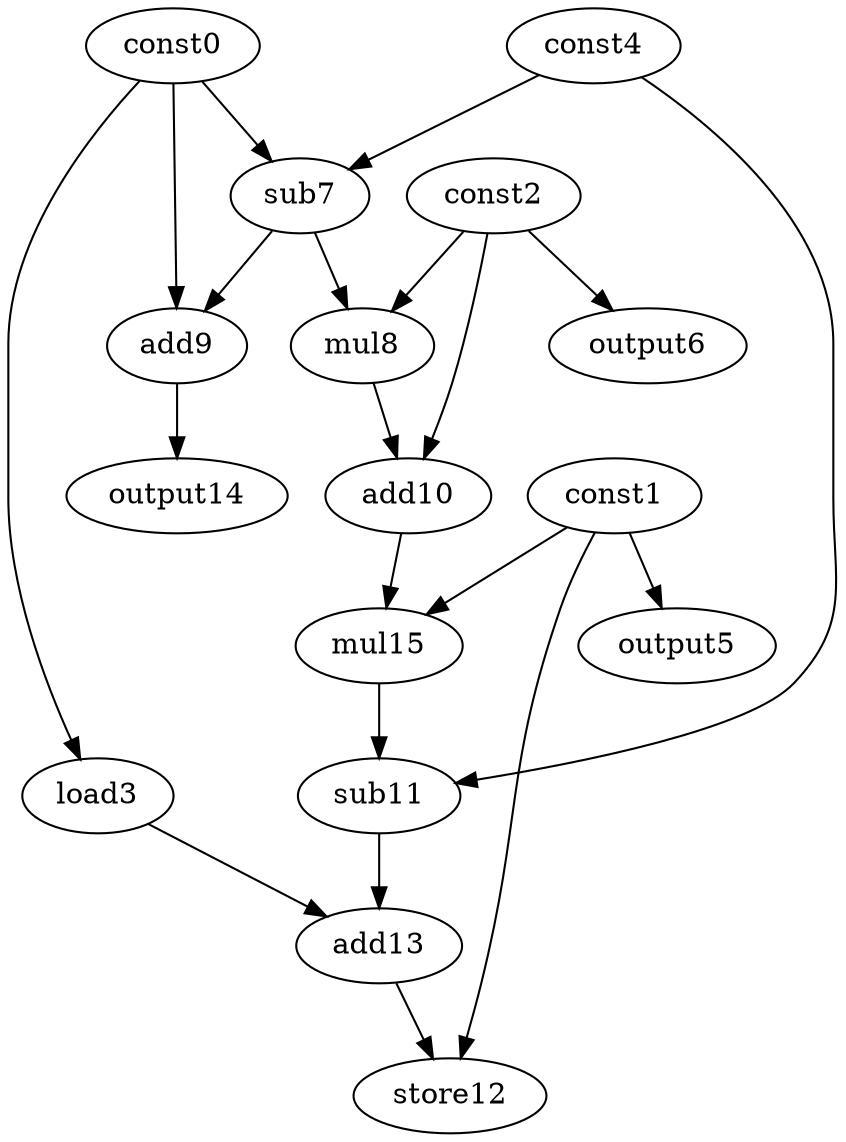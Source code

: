 digraph G { 
const0[opcode=const]; 
const1[opcode=const]; 
const2[opcode=const]; 
load3[opcode=load]; 
const4[opcode=const]; 
output5[opcode=output]; 
output6[opcode=output]; 
sub7[opcode=sub]; 
mul8[opcode=mul]; 
add9[opcode=add]; 
add10[opcode=add]; 
sub11[opcode=sub]; 
store12[opcode=store]; 
add13[opcode=add]; 
output14[opcode=output]; 
mul15[opcode=mul]; 
const0->load3[operand=0];
const1->output5[operand=0];
const2->output6[operand=0];
const0->sub7[operand=0];
const4->sub7[operand=1];
sub7->mul8[operand=0];
const2->mul8[operand=1];
sub7->add9[operand=0];
const0->add9[operand=1];
mul8->add10[operand=0];
const2->add10[operand=1];
add9->output14[operand=0];
const1->mul15[operand=0];
add10->mul15[operand=1];
mul15->sub11[operand=0];
const4->sub11[operand=1];
sub11->add13[operand=0];
load3->add13[operand=1];
const1->store12[operand=0];
add13->store12[operand=1];
}
